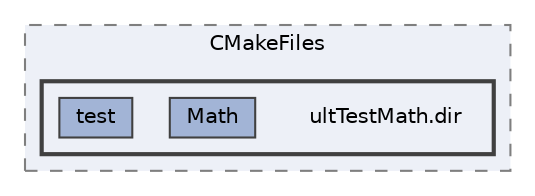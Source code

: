 digraph "linuxbuild/src/CMakeFiles/ultTestMath.dir"
{
 // LATEX_PDF_SIZE
  bgcolor="transparent";
  edge [fontname=Helvetica,fontsize=10,labelfontname=Helvetica,labelfontsize=10];
  node [fontname=Helvetica,fontsize=10,shape=box,height=0.2,width=0.4];
  compound=true
  subgraph clusterdir_ed05e26af7fc9b3490d8b64f831a2a99 {
    graph [ bgcolor="#edf0f7", pencolor="grey50", label="CMakeFiles", fontname=Helvetica,fontsize=10 style="filled,dashed", URL="dir_ed05e26af7fc9b3490d8b64f831a2a99.html",tooltip=""]
  subgraph clusterdir_85966cf1595b9ad0f36d65205acbd957 {
    graph [ bgcolor="#edf0f7", pencolor="grey25", label="", fontname=Helvetica,fontsize=10 style="filled,bold", URL="dir_85966cf1595b9ad0f36d65205acbd957.html",tooltip=""]
    dir_85966cf1595b9ad0f36d65205acbd957 [shape=plaintext, label="ultTestMath.dir"];
  dir_42334a7985892610c69bcebf8c249dda [label="Math", fillcolor="#a2b4d6", color="grey25", style="filled", URL="dir_42334a7985892610c69bcebf8c249dda.html",tooltip=""];
  dir_259fdd7c35aeefd95daab9c0a7f3cee3 [label="test", fillcolor="#a2b4d6", color="grey25", style="filled", URL="dir_259fdd7c35aeefd95daab9c0a7f3cee3.html",tooltip=""];
  }
  }
}
